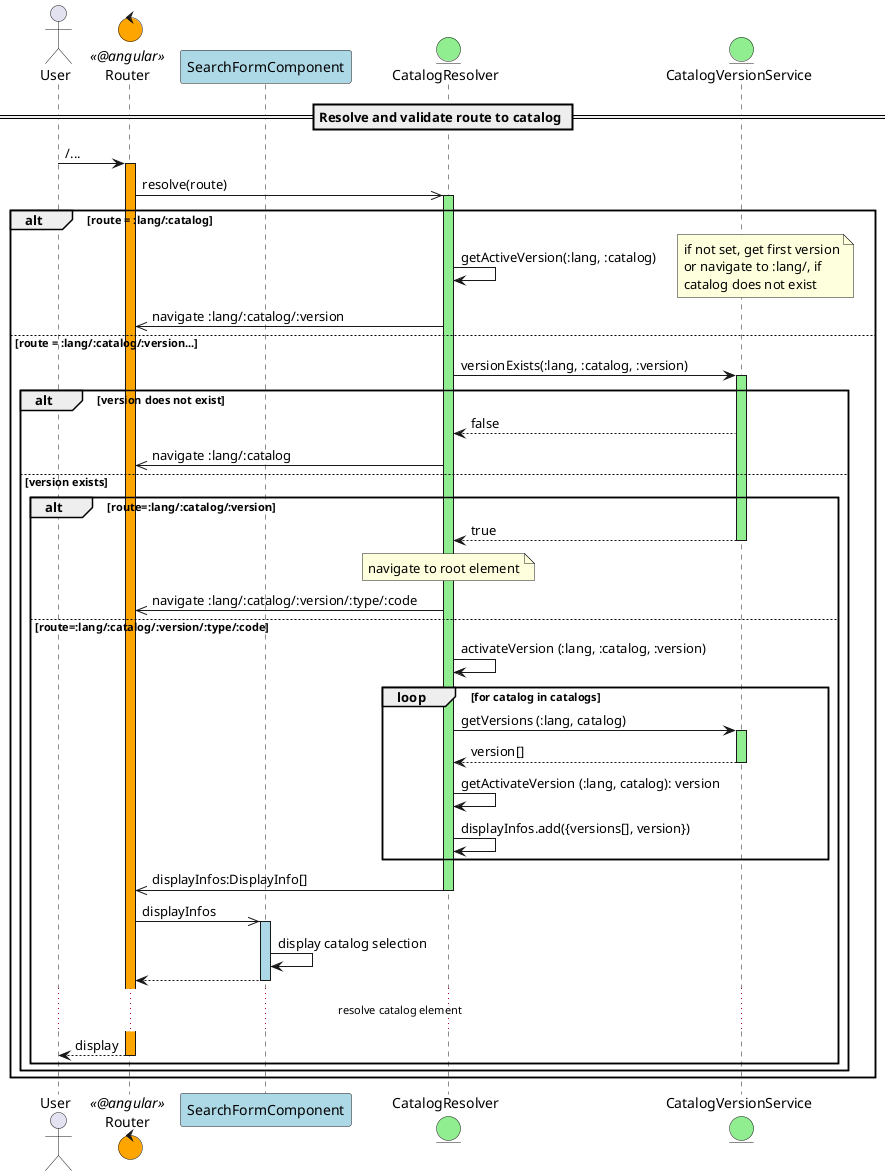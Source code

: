 
@startuml
actor User
control Router <<@angular>> #orange
participant SearchFormComponent #lightblue

entity CatalogResolver #lightgreen
'database search.eonum <<REST API>> #orange
entity CatalogVersionService as VersionService #lightgreen

== Resolve and validate route to catalog ==

User -> Router: /...
activate Router #orange

Router ->> CatalogResolver: resolve(route)

activate CatalogResolver #lightgreen
alt route = :lang/:catalog
  CatalogResolver -> CatalogResolver: getActiveVersion(:lang, :catalog)
  note right
      if not set, get first version
      or navigate to :lang/, if
      catalog does not exist
    end note
  CatalogResolver ->> Router: navigate :lang/:catalog/:version

else route = :lang/:catalog/:version...
  CatalogResolver -> VersionService: versionExists(:lang, :catalog, :version)
  activate VersionService #lightgreen

  alt version does not exist
    VersionService --> CatalogResolver: false

    CatalogResolver ->> Router: navigate :lang/:catalog
  else version exists
    alt route=:lang/:catalog/:version

    VersionService --> CatalogResolver: true
    deactivate VersionService
    note over CatalogResolver
        navigate to root element
      end note
    CatalogResolver ->> Router: navigate :lang/:catalog/:version/:type/:code

    else route=:lang/:catalog/:version/:type/:code
        CatalogResolver -> CatalogResolver: activateVersion (:lang, :catalog, :version)

    loop for catalog in catalogs
       CatalogResolver -> VersionService: getVersions (:lang, catalog)
       activate VersionService #lightgreen
       VersionService --> CatalogResolver: version[]
       deactivate VersionService #lightgreen

       CatalogResolver -> CatalogResolver: getActivateVersion (:lang, catalog): version
       CatalogResolver -> CatalogResolver: displayInfos.add({versions[], version})
    end
    CatalogResolver ->> Router: displayInfos:DisplayInfo[]
    deactivate CatalogResolver

    Router ->> SearchFormComponent: displayInfos
    activate SearchFormComponent #lightblue
    SearchFormComponent -> SearchFormComponent: display catalog selection
    SearchFormComponent --> Router
    deactivate SearchFormComponent

    ...resolve catalog element...

    Router --> User: display
    deactivate Router
    end

  end

end


@enduml

